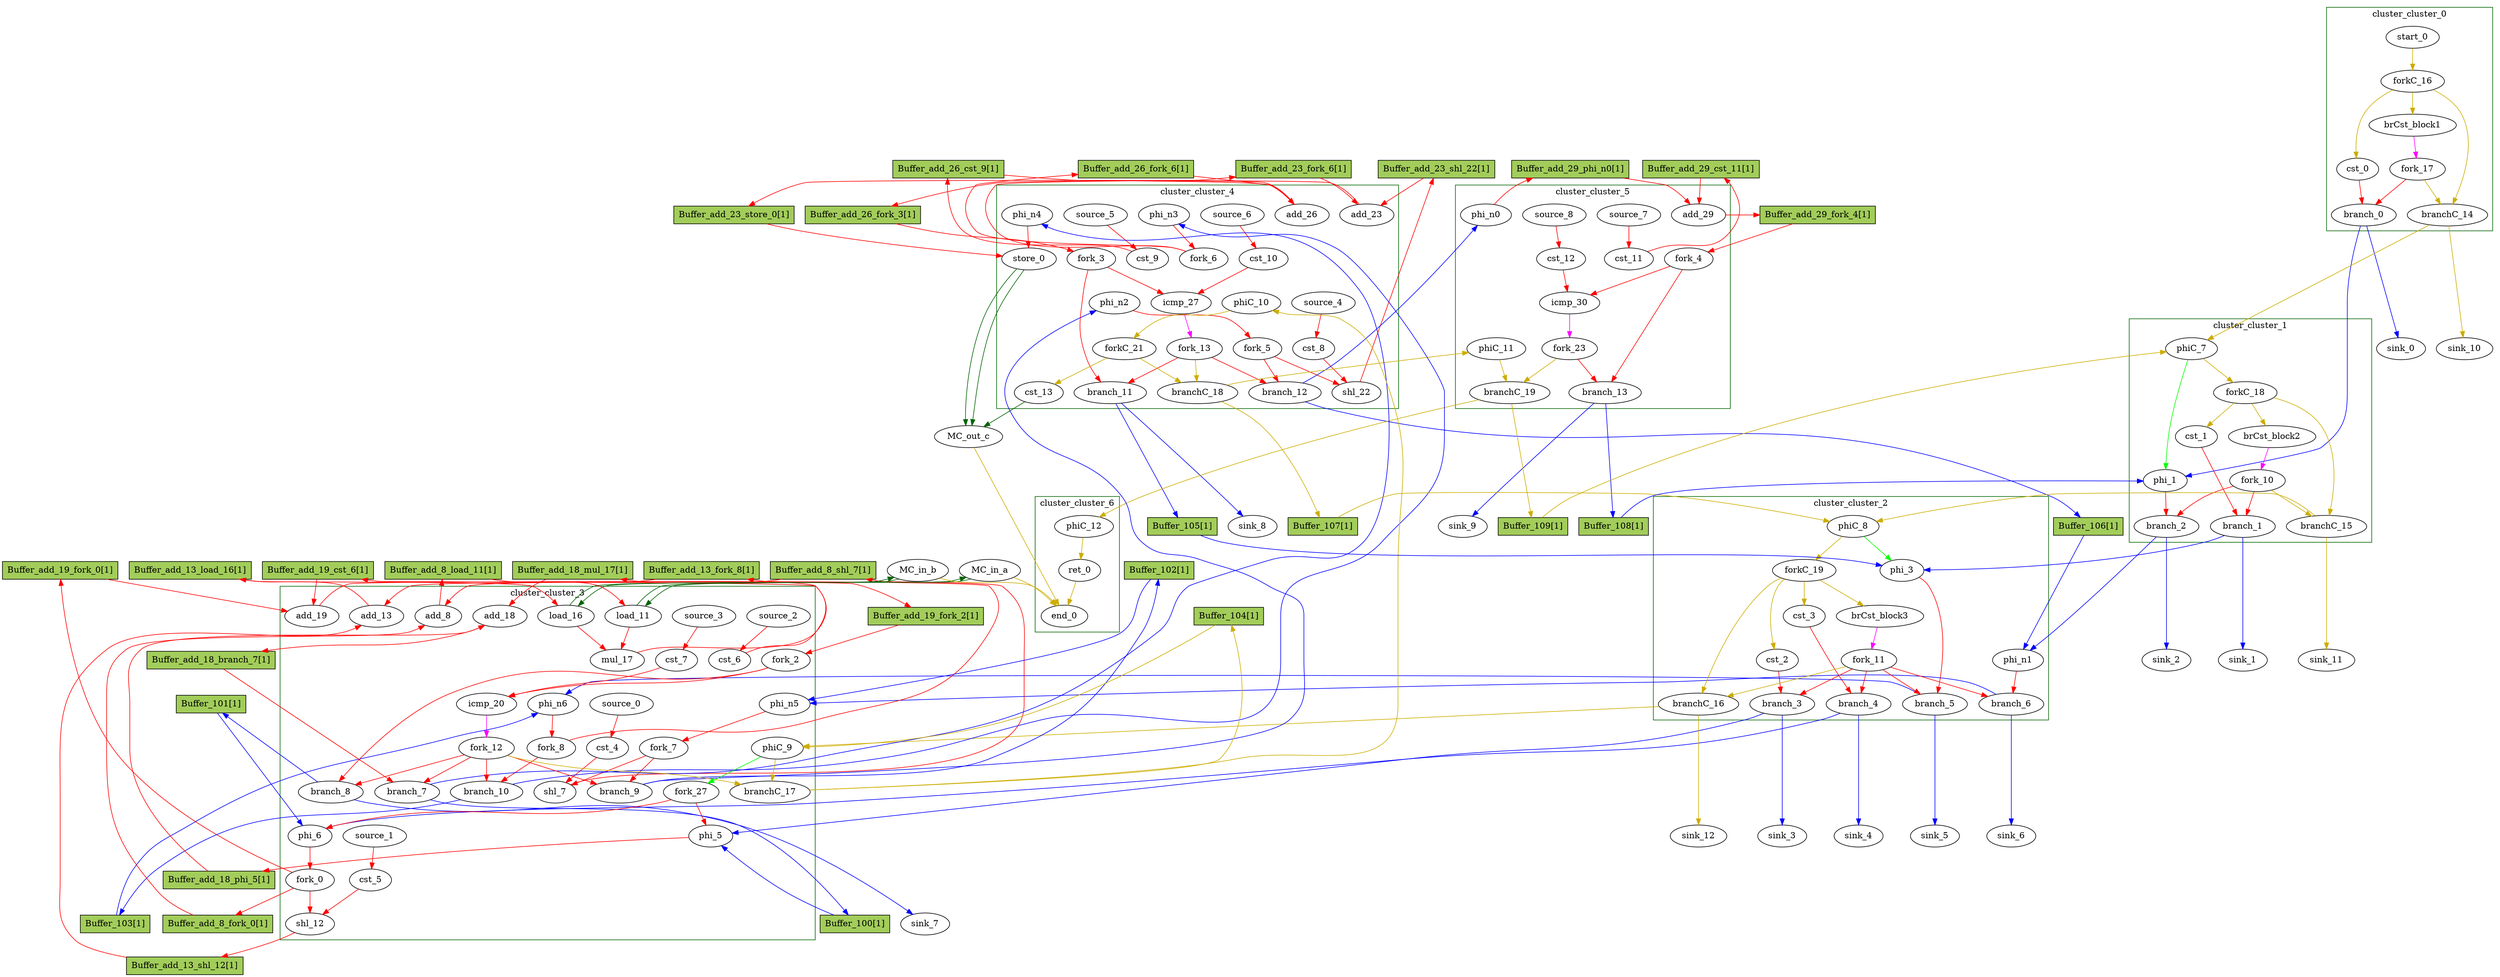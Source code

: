 Digraph G {
	splines=spline;
	subgraph cluster_cluster_cluster_6 {
	color = "darkgreen";
label = "cluster_cluster_6";
		"ret_0" [type="Operator", in="in1:0 ", out="out1:0 ", bbID=7, II=1, delay=0.0, latency=0, op="ret_op"];
		"end_0" [type="Exit", in="in1:0*e in2:0*e in3:0*e in4:0 ", out="out1:0", bbID=0];
		"phiC_12" [type="Merge", in="in1:0 ", out="out1:0", bbID=7, delay=0.0];
	}
	subgraph cluster_cluster_cluster_4 {
	color = "darkgreen";
label = "cluster_cluster_4";
		"cst_8" [type="Constant", in="in1:3", out="out1:3", bbID=5, value="0x00000005"];
		"shl_22" [type="Operator", in="in1:11 in2:11 ", out="out1:11 ", bbID=5, II=1, delay=0.0, latency=0, op="shl_op"];
		"add_23" [type="Operator", in="in1:12 in2:12 ", out="out1:12 ", bbID=5, II=1, delay=2.287, latency=0, op="add_op"];
		"store_0" [type="Operator", in="in1:32 in2:12 ", out="out1:32 out2:12 ", bbID=5, II=1, delay=0.672, latency=0, op="mc_store_op", portId=0];
		"cst_9" [type="Constant", in="in1:1", out="out1:1", bbID=5, value="0x00000001"];
		"add_26" [type="Operator", in="in1:6 in2:6 ", out="out1:6 ", bbID=5, II=1, delay=2.287, latency=0, op="add_op"];
		"cst_10" [type="Constant", in="in1:6", out="out1:6", bbID=5, value="0x00000020"];
		"icmp_27" [type="Operator", in="in1:6 in2:6 ", out="out1:1 ", bbID=5, II=1, delay=1.907, latency=0, op="icmp_ult_op"];
		"phi_n2" [type="Merge", in="in1:6 ", out="out1:6", bbID=5, delay=0.0];
		"phi_n3" [type="Merge", in="in1:6 ", out="out1:6", bbID=5, delay=0.0];
		"phi_n4" [type="Merge", in="in1:32 ", out="out1:32", bbID=5, delay=0.0];
		"fork_3" [type="Fork", in="in1:6", out="out1:6 out2:6 ", bbID=5];
		"fork_5" [type="Fork", in="in1:6", out="out1:6 out2:6 ", bbID=5];
		"fork_6" [type="Fork", in="in1:6", out="out1:6 out2:6 ", bbID=5];
		"branch_11" [type="Branch", in="in1:6 in2?:1", out="out1+:6 out2-:6", bbID=5];
		"branch_12" [type="Branch", in="in1:6 in2?:1", out="out1+:6 out2-:6", bbID=5];
		"fork_13" [type="Fork", in="in1:1", out="out1:1 out2:1 out3:1 ", bbID=5];
		"cst_13" [type="Constant", in="in1:1", out="out1:1", bbID=5, value="0x00000001"];
		"phiC_10" [type="Merge", in="in1:0 ", out="out1:0", bbID=5, delay=0.0];
		"forkC_21" [type="Fork", in="in1:0", out="out1:0 out2:0 ", bbID=5];
		"branchC_18" [type="Branch", in="in1:0 in2?:1", out="out1+:0 out2-:0", bbID=5];
		"source_4" [type="Source", out="out1:3", bbID=5];
		"source_5" [type="Source", out="out1:1", bbID=5];
		"source_6" [type="Source", out="out1:6", bbID=5];
	}
	subgraph cluster_cluster_cluster_0 {
	color = "darkgreen";
label = "cluster_cluster_0";
		"brCst_block1" [type="Constant", in="in1:1", out="out1:1", bbID=1, value="0x1"];
		"cst_0" [type="Constant", in="in1:1", out="out1:1", bbID=1, value="0x00000000"];
		"branch_0" [type="Branch", in="in1:1 in2?:1", out="out1+:1 out2-:1", bbID=1];
		"start_0" [type="Entry", in="in1:0", out="out1:0", bbID=1, control="true"];
		"forkC_16" [type="Fork", in="in1:0", out="out1:0 out2:0 out3:0 ", bbID=1];
		"branchC_14" [type="Branch", in="in1:0 in2?:1", out="out1+:0 out2-:0", bbID=1];
		"fork_17" [type="Fork", in="in1:1", out="out1:1 out2:1 ", bbID=1];
	}
	subgraph cluster_cluster_cluster_5 {
	color = "darkgreen";
label = "cluster_cluster_5";
		"cst_11" [type="Constant", in="in1:1", out="out1:1", bbID=6, value="0x00000001"];
		"add_29" [type="Operator", in="in1:6 in2:6 ", out="out1:6 ", bbID=6, II=1, delay=2.287, latency=0, op="add_op"];
		"cst_12" [type="Constant", in="in1:6", out="out1:6", bbID=6, value="0x00000020"];
		"icmp_30" [type="Operator", in="in1:6 in2:6 ", out="out1:1 ", bbID=6, II=1, delay=1.907, latency=0, op="icmp_ult_op"];
		"phi_n0" [type="Merge", in="in1:6 ", out="out1:6", bbID=6, delay=0.0];
		"fork_4" [type="Fork", in="in1:6", out="out1:6 out2:6 ", bbID=6];
		"branch_13" [type="Branch", in="in1:6 in2?:1", out="out1+:6 out2-:6", bbID=6];
		"phiC_11" [type="Merge", in="in1:0 ", out="out1:0", bbID=6, delay=0.0];
		"branchC_19" [type="Branch", in="in1:0 in2?:1", out="out1+:0 out2-:0", bbID=6];
		"fork_23" [type="Fork", in="in1:1", out="out1:1 out2:1 ", bbID=6];
		"source_7" [type="Source", out="out1:1", bbID=6];
		"source_8" [type="Source", out="out1:6", bbID=6];
	}
	subgraph cluster_cluster_cluster_2 {
	color = "darkgreen";
label = "cluster_cluster_2";
		"phi_3" [type="Mux", in="in1?:1 in2:6 in3:6 ", out="out1:6", bbID=3, delay=1.397];
		"brCst_block3" [type="Constant", in="in1:1", out="out1:1", bbID=3, value="0x1"];
		"cst_2" [type="Constant", in="in1:1", out="out1:1", bbID=3, value="0x00000000"];
		"cst_3" [type="Constant", in="in1:1", out="out1:1", bbID=3, value="0x00000000"];
		"phi_n1" [type="Merge", in="in1:6 in2:6 ", out="out1:6", bbID=3, delay=1.397];
		"branch_3" [type="Branch", in="in1:1 in2?:1", out="out1+:1 out2-:1", bbID=3];
		"branch_4" [type="Branch", in="in1:1 in2?:1", out="out1+:1 out2-:1", bbID=3];
		"branch_5" [type="Branch", in="in1:6 in2?:1", out="out1+:6 out2-:6", bbID=3];
		"branch_6" [type="Branch", in="in1:6 in2?:1", out="out1+:6 out2-:6", bbID=3];
		"fork_11" [type="Fork", in="in1:1", out="out1:1 out2:1 out3:1 out4:1 out5:1 ", bbID=3];
		"phiC_8" [type="CntrlMerge", in="in1:0 in2:0 ", out="out1:0 out2?:1", bbID=3, delay=0.0];
		"forkC_19" [type="Fork", in="in1:0", out="out1:0 out2:0 out3:0 out4:0 ", bbID=3];
		"branchC_16" [type="Branch", in="in1:0 in2?:1", out="out1+:0 out2-:0", bbID=3];
	}
	subgraph cluster_cluster_cluster_1 {
	color = "darkgreen";
label = "cluster_cluster_1";
		"phi_1" [type="Mux", in="in1?:1 in2:6 in3:6 ", out="out1:6", bbID=2, delay=1.397];
		"brCst_block2" [type="Constant", in="in1:1", out="out1:1", bbID=2, value="0x1"];
		"cst_1" [type="Constant", in="in1:1", out="out1:1", bbID=2, value="0x00000000"];
		"branch_1" [type="Branch", in="in1:1 in2?:1", out="out1+:1 out2-:1", bbID=2];
		"branch_2" [type="Branch", in="in1:6 in2?:1", out="out1+:6 out2-:6", bbID=2];
		"fork_10" [type="Fork", in="in1:1", out="out1:1 out2:1 out3:1 ", bbID=2];
		"phiC_7" [type="CntrlMerge", in="in1:0 in2:0 ", out="out1:0 out2?:1", bbID=2, delay=0.0];
		"forkC_18" [type="Fork", in="in1:0", out="out1:0 out2:0 out3:0 ", bbID=2];
		"branchC_15" [type="Branch", in="in1:0 in2?:1", out="out1+:0 out2-:0", bbID=2];
	}
	subgraph cluster_cluster_cluster_3 {
	color = "darkgreen";
label = "cluster_cluster_3";
		"phi_5" [type="Mux", in="in1?:1 in2:32 in3:32 ", out="out1:32", bbID=4, delay=1.397];
		"phi_6" [type="Mux", in="in1?:1 in2:6 in3:6 ", out="out1:6", bbID=4, delay=1.397];
		"cst_4" [type="Constant", in="in1:3", out="out1:3", bbID=4, value="0x00000005"];
		"shl_7" [type="Operator", in="in1:11 in2:11 ", out="out1:11 ", bbID=4, II=1, delay=0.0, latency=0, op="shl_op"];
		"add_8" [type="Operator", in="in1:12 in2:12 ", out="out1:12 ", bbID=4, II=1, delay=2.287, latency=0, op="add_op"];
		"load_11" [type="Operator", in="in1:32 in2:12 ", out="out1:32 out2:12 ", bbID=4, II=1, delay=1.412, latency=2, op="mc_load_op", portId=0];
		"cst_5" [type="Constant", in="in1:3", out="out1:3", bbID=4, value="0x00000005"];
		"shl_12" [type="Operator", in="in1:11 in2:11 ", out="out1:11 ", bbID=4, II=1, delay=0.0, latency=0, op="shl_op"];
		"add_13" [type="Operator", in="in1:12 in2:12 ", out="out1:12 ", bbID=4, II=1, delay=2.287, latency=0, op="add_op"];
		"load_16" [type="Operator", in="in1:32 in2:12 ", out="out1:32 out2:12 ", bbID=4, II=1, delay=1.412, latency=2, op="mc_load_op", portId=0];
		"mul_17" [type="Operator", in="in1:32 in2:32", out="out1:32 ", bbID=4, II=1, delay=0.0, latency=4, op="mul_op"];
		"add_18" [type="Operator", in="in1:32 in2:32 ", out="out1:32 ", bbID=4, II=1, delay=2.287, latency=0, op="add_op"];
		"cst_6" [type="Constant", in="in1:1", out="out1:1", bbID=4, value="0x00000001"];
		"add_19" [type="Operator", in="in1:6 in2:6 ", out="out1:6 ", bbID=4, II=1, delay=2.287, latency=0, op="add_op"];
		"cst_7" [type="Constant", in="in1:6", out="out1:6", bbID=4, value="0x00000020"];
		"icmp_20" [type="Operator", in="in1:6 in2:6 ", out="out1:1 ", bbID=4, II=1, delay=1.907, latency=0, op="icmp_ult_op"];
		"phi_n5" [type="Merge", in="in1:6 in2:6 ", out="out1:6", bbID=4, delay=1.397];
		"phi_n6" [type="Merge", in="in1:6 in2:6 ", out="out1:6", bbID=4, delay=1.397];
		"fork_0" [type="Fork", in="in1:6", out="out1:6 out2:6 out3:6 ", bbID=4];
		"fork_2" [type="Fork", in="in1:6", out="out1:6 out2:6 ", bbID=4];
		"fork_7" [type="Fork", in="in1:6", out="out1:6 out2:6 ", bbID=4];
		"fork_8" [type="Fork", in="in1:6", out="out1:6 out2:6 ", bbID=4];
		"branch_7" [type="Branch", in="in1:32 in2?:1", out="out1+:32 out2-:32", bbID=4];
		"branch_8" [type="Branch", in="in1:6 in2?:1", out="out1+:6 out2-:6", bbID=4];
		"branch_9" [type="Branch", in="in1:6 in2?:1", out="out1+:6 out2-:6", bbID=4];
		"branch_10" [type="Branch", in="in1:6 in2?:1", out="out1+:6 out2-:6", bbID=4];
		"fork_12" [type="Fork", in="in1:1", out="out1:1 out2:1 out3:1 out4:1 out5:1 ", bbID=4];
		"phiC_9" [type="CntrlMerge", in="in1:0 in2:0 ", out="out1:0 out2?:1", bbID=4, delay=0.0];
		"branchC_17" [type="Branch", in="in1:0 in2?:1", out="out1+:0 out2-:0", bbID=4];
		"source_0" [type="Source", out="out1:3", bbID=4];
		"source_1" [type="Source", out="out1:3", bbID=4];
		"source_2" [type="Source", out="out1:1", bbID=4];
		"source_3" [type="Source", out="out1:6", bbID=4];
		"fork_27" [type="Fork", in="in1:1", out="out1:1 out2:1 ", bbID=4];
	}
		"MC_in_a" [type="MC", in="in1:12*l0a ", out="out1:32*l0d out2:0*e ", bbID=0, bbcount=0, ldcount=1, memory="in_a", stcount=0];
		"MC_in_b" [type="MC", in="in1:12*l0a ", out="out1:32*l0d out2:0*e ", bbID=0, bbcount=0, ldcount=1, memory="in_b", stcount=0];
		"MC_out_c" [type="MC", in="in1:32*c0 in2:12*s0a in3:32*s0d ", out="out1:0*e ", bbID=0, bbcount=1, ldcount=0, memory="out_c", stcount=1];
		"sink_0" [type="Sink", in="in1:1", bbID=0];
		"sink_1" [type="Sink", in="in1:1", bbID=0];
		"sink_2" [type="Sink", in="in1:6", bbID=0];
		"sink_3" [type="Sink", in="in1:1", bbID=0];
		"sink_4" [type="Sink", in="in1:1", bbID=0];
		"sink_5" [type="Sink", in="in1:6", bbID=0];
		"sink_6" [type="Sink", in="in1:6", bbID=0];
		"sink_7" [type="Sink", in="in1:6", bbID=0];
		"sink_8" [type="Sink", in="in1:6", bbID=0];
		"sink_9" [type="Sink", in="in1:6", bbID=0];
		"sink_10" [type="Sink", in="in1:0", bbID=0];
		"sink_11" [type="Sink", in="in1:0", bbID=0];
		"sink_12" [type="Sink", in="in1:0", bbID=0];
		"Buffer_100" [type="Buffer", in="in1:32", out="out1:32", bbID=3, fillcolor="darkolivegreen3", height=0.4, label="Buffer_100[1]", shape="box", slots=1, style="filled", transparent="false"];
		"Buffer_101" [type="Buffer", in="in1:32", out="out1:32", bbID=3, fillcolor="darkolivegreen3", height=0.4, label="Buffer_101[1]", shape="box", slots=1, style="filled", transparent="false"];
		"Buffer_102" [type="Buffer", in="in1:32", out="out1:32", bbID=3, fillcolor="darkolivegreen3", height=0.4, label="Buffer_102[1]", shape="box", slots=1, style="filled", transparent="false"];
		"Buffer_103" [type="Buffer", in="in1:32", out="out1:32", bbID=3, fillcolor="darkolivegreen3", height=0.4, label="Buffer_103[1]", shape="box", slots=1, style="filled", transparent="false"];
		"Buffer_104" [type="Buffer", in="in1:32", out="out1:32", bbID=3, fillcolor="darkolivegreen3", height=0.4, label="Buffer_104[1]", shape="box", slots=1, style="filled", transparent="false"];
		"Buffer_105" [type="Buffer", in="in1:32", out="out1:32", bbID=3, fillcolor="darkolivegreen3", height=0.4, label="Buffer_105[1]", shape="box", slots=1, style="filled", transparent="false"];
		"Buffer_106" [type="Buffer", in="in1:32", out="out1:32", bbID=3, fillcolor="darkolivegreen3", height=0.4, label="Buffer_106[1]", shape="box", slots=1, style="filled", transparent="false"];
		"Buffer_107" [type="Buffer", in="in1:32", out="out1:32", bbID=3, fillcolor="darkolivegreen3", height=0.4, label="Buffer_107[1]", shape="box", slots=1, style="filled", transparent="false"];
		"Buffer_108" [type="Buffer", in="in1:32", out="out1:32", bbID=3, fillcolor="darkolivegreen3", height=0.4, label="Buffer_108[1]", shape="box", slots=1, style="filled", transparent="false"];
		"Buffer_109" [type="Buffer", in="in1:32", out="out1:32", bbID=3, fillcolor="darkolivegreen3", height=0.4, label="Buffer_109[1]", shape="box", slots=1, style="filled", transparent="false"];
		"Buffer_add_23_store_0" [type="Buffer", in="in1:32", out="out1:32", bbID=3, fillcolor="darkolivegreen3", height=0.4, label="Buffer_add_23_store_0[1]", shape="box", slots=1, style="filled", transparent="false"];
		"Buffer_add_23_shl_22" [type="Buffer", in="in1:32", out="out1:32", bbID=3, fillcolor="darkolivegreen3", height=0.4, label="Buffer_add_23_shl_22[1]", shape="box", slots=1, style="filled", transparent="false"];
		"Buffer_add_23_fork_6" [type="Buffer", in="in1:32", out="out1:32", bbID=3, fillcolor="darkolivegreen3", height=0.4, label="Buffer_add_23_fork_6[1]", shape="box", slots=1, style="filled", transparent="false"];
		"Buffer_add_26_fork_3" [type="Buffer", in="in1:32", out="out1:32", bbID=3, fillcolor="darkolivegreen3", height=0.4, label="Buffer_add_26_fork_3[1]", shape="box", slots=1, style="filled", transparent="false"];
		"Buffer_add_26_cst_9" [type="Buffer", in="in1:32", out="out1:32", bbID=3, fillcolor="darkolivegreen3", height=0.4, label="Buffer_add_26_cst_9[1]", shape="box", slots=1, style="filled", transparent="false"];
		"Buffer_add_26_fork_6" [type="Buffer", in="in1:32", out="out1:32", bbID=3, fillcolor="darkolivegreen3", height=0.4, label="Buffer_add_26_fork_6[1]", shape="box", slots=1, style="filled", transparent="false"];
		"Buffer_add_29_fork_4" [type="Buffer", in="in1:32", out="out1:32", bbID=3, fillcolor="darkolivegreen3", height=0.4, label="Buffer_add_29_fork_4[1]", shape="box", slots=1, style="filled", transparent="false"];
		"Buffer_add_29_cst_11" [type="Buffer", in="in1:32", out="out1:32", bbID=3, fillcolor="darkolivegreen3", height=0.4, label="Buffer_add_29_cst_11[1]", shape="box", slots=1, style="filled", transparent="false"];
		"Buffer_add_29_phi_n0" [type="Buffer", in="in1:32", out="out1:32", bbID=3, fillcolor="darkolivegreen3", height=0.4, label="Buffer_add_29_phi_n0[1]", shape="box", slots=1, style="filled", transparent="false"];
		"Buffer_add_8_load_11" [type="Buffer", in="in1:32", out="out1:32", bbID=3, fillcolor="darkolivegreen3", height=0.4, label="Buffer_add_8_load_11[1]", shape="box", slots=1, style="filled", transparent="false"];
		"Buffer_add_8_shl_7" [type="Buffer", in="in1:32", out="out1:32", bbID=3, fillcolor="darkolivegreen3", height=0.4, label="Buffer_add_8_shl_7[1]", shape="box", slots=1, style="filled", transparent="false"];
		"Buffer_add_8_fork_0" [type="Buffer", in="in1:32", out="out1:32", bbID=3, fillcolor="darkolivegreen3", height=0.4, label="Buffer_add_8_fork_0[1]", shape="box", slots=1, style="filled", transparent="false"];
		"Buffer_add_13_load_16" [type="Buffer", in="in1:32", out="out1:32", bbID=3, fillcolor="darkolivegreen3", height=0.4, label="Buffer_add_13_load_16[1]", shape="box", slots=1, style="filled", transparent="false"];
		"Buffer_add_13_shl_12" [type="Buffer", in="in1:32", out="out1:32", bbID=3, fillcolor="darkolivegreen3", height=0.4, label="Buffer_add_13_shl_12[1]", shape="box", slots=1, style="filled", transparent="false"];
		"Buffer_add_13_fork_8" [type="Buffer", in="in1:32", out="out1:32", bbID=3, fillcolor="darkolivegreen3", height=0.4, label="Buffer_add_13_fork_8[1]", shape="box", slots=1, style="filled", transparent="false"];
		"Buffer_add_18_branch_7" [type="Buffer", in="in1:32", out="out1:32", bbID=3, fillcolor="darkolivegreen3", height=0.4, label="Buffer_add_18_branch_7[1]", shape="box", slots=1, style="filled", transparent="false"];
		"Buffer_add_18_phi_5" [type="Buffer", in="in1:32", out="out1:32", bbID=3, fillcolor="darkolivegreen3", height=0.4, label="Buffer_add_18_phi_5[1]", shape="box", slots=1, style="filled", transparent="false"];
		"Buffer_add_18_mul_17" [type="Buffer", in="in1:32", out="out1:32", bbID=3, fillcolor="darkolivegreen3", height=0.4, label="Buffer_add_18_mul_17[1]", shape="box", slots=1, style="filled", transparent="false"];
		"Buffer_add_19_fork_2" [type="Buffer", in="in1:32", out="out1:32", bbID=3, fillcolor="darkolivegreen3", height=0.4, label="Buffer_add_19_fork_2[1]", shape="box", slots=1, style="filled", transparent="false"];
		"Buffer_add_19_cst_6" [type="Buffer", in="in1:32", out="out1:32", bbID=3, fillcolor="darkolivegreen3", height=0.4, label="Buffer_add_19_cst_6[1]", shape="box", slots=1, style="filled", transparent="false"];
		"Buffer_add_19_fork_0" [type="Buffer", in="in1:32", out="out1:32", bbID=3, fillcolor="darkolivegreen3", height=0.4, label="Buffer_add_19_fork_0[1]", shape="box", slots=1, style="filled", transparent="false"];
		"cst_8" -> "shl_22" [color = "red", from = "out1", to = "in2"];
		"shl_22" -> "Buffer_add_23_shl_22" [color = "red", from = "out1", to = "in1"];
		"add_23" -> "Buffer_add_23_store_0" [color = "red", from = "out1", to = "in1"];
		"store_0" -> "MC_out_c" [color = "darkgreen", mem_address = "true", from = "out2", to = "in2"];
		"store_0" -> "MC_out_c" [color = "darkgreen", mem_address = "false", from = "out1", to = "in3"];
		"cst_9" -> "Buffer_add_26_cst_9" [color = "red", from = "out1", to = "in1"];
		"add_26" -> "Buffer_add_26_fork_3" [color = "red", from = "out1", to = "in1"];
		"cst_10" -> "icmp_27" [color = "red", from = "out1", to = "in2"];
		"icmp_27" -> "fork_13" [color = "magenta", from = "out1", to = "in1"];
		"phi_n2" -> "fork_5" [color = "red", from = "out1", to = "in1"];
		"phi_n3" -> "fork_6" [color = "red", from = "out1", to = "in1"];
		"phi_n4" -> "store_0" [color = "red", from = "out1", to = "in1"];
		"fork_3" -> "icmp_27" [color = "red", from = "out1", to = "in1"];
		"fork_3" -> "branch_11" [color = "red", from = "out2", to = "in1"];
		"fork_5" -> "shl_22" [color = "red", from = "out1", to = "in1"];
		"fork_5" -> "branch_12" [color = "red", from = "out2", to = "in1"];
		"fork_6" -> "Buffer_add_23_fork_6" [color = "red", from = "out1", to = "in1"];
		"fork_6" -> "Buffer_add_26_fork_6" [color = "red", from = "out2", to = "in1"];
		"branch_11" -> "sink_8" [color = "blue", from = "out2", to = "in1", minlen = 3];
		"branch_11" -> "Buffer_105" [color = "blue", from = "out1", to = "in1", minlen = 3];
		"branch_12" -> "phi_n0" [color = "blue", from = "out2", to = "in1", minlen = 3];
		"branch_12" -> "Buffer_106" [color = "blue", from = "out1", to = "in1", minlen = 3];
		"fork_13" -> "branch_11" [color = "red", from = "out2", to = "in2"];
		"fork_13" -> "branch_12" [color = "red", from = "out1", to = "in2"];
		"fork_13" -> "branchC_18" [color = "gold3", from = "out3", to = "in2"];
		"cst_13" -> "MC_out_c" [color = "darkgreen", from = "out1", to = "in1"];
		"phiC_10" -> "forkC_21" [color = "gold3", from = "out1", to = "in1"];
		"forkC_21" -> "cst_13" [color = "gold3", from = "out1", to = "in1"];
		"forkC_21" -> "branchC_18" [color = "gold3", from = "out2", to = "in1"];
		"branchC_18" -> "phiC_11" [color = "gold3", from = "out2", to = "in1", minlen = 3];
		"branchC_18" -> "Buffer_107" [color = "gold3", from = "out1", to = "in1", minlen = 3];
		"source_4" -> "cst_8" [color = "red", from = "out1", to = "in1"];
		"source_5" -> "cst_9" [color = "red", from = "out1", to = "in1"];
		"source_6" -> "cst_10" [color = "red", from = "out1", to = "in1"];
		"ret_0" -> "end_0" [color = "gold3", from = "out1", to = "in4"];
		"phiC_12" -> "ret_0" [color = "gold3", from = "out1", to = "in1"];
		"brCst_block1" -> "fork_17" [color = "magenta", from = "out1", to = "in1"];
		"cst_0" -> "branch_0" [color = "red", from = "out1", to = "in1"];
		"branch_0" -> "phi_1" [color = "blue", from = "out1", to = "in2", minlen = 3];
		"branch_0" -> "sink_0" [color = "blue", from = "out2", to = "in1", minlen = 3];
		"start_0" -> "forkC_16" [color = "gold3", from = "out1", to = "in1"];
		"forkC_16" -> "brCst_block1" [color = "gold3", from = "out3", to = "in1"];
		"forkC_16" -> "cst_0" [color = "gold3", from = "out1", to = "in1"];
		"forkC_16" -> "branchC_14" [color = "gold3", from = "out2", to = "in1"];
		"branchC_14" -> "phiC_7" [color = "gold3", from = "out1", to = "in1", minlen = 3];
		"branchC_14" -> "sink_10" [color = "gold3", from = "out2", to = "in1", minlen = 3];
		"fork_17" -> "branch_0" [color = "red", from = "out1", to = "in2"];
		"fork_17" -> "branchC_14" [color = "gold3", from = "out2", to = "in2"];
		"cst_11" -> "Buffer_add_29_cst_11" [color = "red", from = "out1", to = "in1"];
		"add_29" -> "Buffer_add_29_fork_4" [color = "red", from = "out1", to = "in1"];
		"cst_12" -> "icmp_30" [color = "red", from = "out1", to = "in2"];
		"icmp_30" -> "fork_23" [color = "magenta", from = "out1", to = "in1"];
		"phi_n0" -> "Buffer_add_29_phi_n0" [color = "red", from = "out1", to = "in1"];
		"fork_4" -> "icmp_30" [color = "red", from = "out1", to = "in1"];
		"fork_4" -> "branch_13" [color = "red", from = "out2", to = "in1"];
		"branch_13" -> "sink_9" [color = "blue", from = "out2", to = "in1", minlen = 3];
		"branch_13" -> "Buffer_108" [color = "blue", from = "out1", to = "in1", minlen = 3];
		"phiC_11" -> "branchC_19" [color = "gold3", from = "out1", to = "in1"];
		"branchC_19" -> "phiC_12" [color = "gold3", from = "out2", to = "in1", minlen = 3];
		"branchC_19" -> "Buffer_109" [color = "gold3", from = "out1", to = "in1", minlen = 3];
		"fork_23" -> "branch_13" [color = "red", from = "out1", to = "in2"];
		"fork_23" -> "branchC_19" [color = "gold3", from = "out2", to = "in2"];
		"source_7" -> "cst_11" [color = "red", from = "out1", to = "in1"];
		"source_8" -> "cst_12" [color = "red", from = "out1", to = "in1"];
		"phi_3" -> "branch_5" [color = "red", from = "out1", to = "in1"];
		"brCst_block3" -> "fork_11" [color = "magenta", from = "out1", to = "in1"];
		"cst_2" -> "branch_3" [color = "red", from = "out1", to = "in1"];
		"cst_3" -> "branch_4" [color = "red", from = "out1", to = "in1"];
		"phi_n1" -> "branch_6" [color = "red", from = "out1", to = "in1"];
		"branch_3" -> "phi_5" [color = "blue", from = "out1", to = "in2", minlen = 3];
		"branch_3" -> "sink_3" [color = "blue", from = "out2", to = "in1", minlen = 3];
		"branch_4" -> "phi_6" [color = "blue", from = "out1", to = "in2", minlen = 3];
		"branch_4" -> "sink_4" [color = "blue", from = "out2", to = "in1", minlen = 3];
		"branch_5" -> "phi_n6" [color = "blue", from = "out1", to = "in1", minlen = 3];
		"branch_5" -> "sink_5" [color = "blue", from = "out2", to = "in1", minlen = 3];
		"branch_6" -> "phi_n5" [color = "blue", from = "out1", to = "in1", minlen = 3];
		"branch_6" -> "sink_6" [color = "blue", from = "out2", to = "in1", minlen = 3];
		"fork_11" -> "branch_3" [color = "red", from = "out4", to = "in2"];
		"fork_11" -> "branch_4" [color = "red", from = "out3", to = "in2"];
		"fork_11" -> "branch_5" [color = "red", from = "out2", to = "in2"];
		"fork_11" -> "branch_6" [color = "red", from = "out1", to = "in2"];
		"fork_11" -> "branchC_16" [color = "gold3", from = "out5", to = "in2"];
		"phiC_8" -> "phi_3" [color = "green", from = "out2", to = "in1"];
		"phiC_8" -> "forkC_19" [color = "gold3", from = "out1", to = "in1"];
		"forkC_19" -> "brCst_block3" [color = "gold3", from = "out4", to = "in1"];
		"forkC_19" -> "cst_2" [color = "gold3", from = "out1", to = "in1"];
		"forkC_19" -> "cst_3" [color = "gold3", from = "out2", to = "in1"];
		"forkC_19" -> "branchC_16" [color = "gold3", from = "out3", to = "in1"];
		"branchC_16" -> "phiC_9" [color = "gold3", from = "out1", to = "in1", minlen = 3];
		"branchC_16" -> "sink_12" [color = "gold3", from = "out2", to = "in1", minlen = 3];
		"phi_1" -> "branch_2" [color = "red", from = "out1", to = "in1"];
		"brCst_block2" -> "fork_10" [color = "magenta", from = "out1", to = "in1"];
		"cst_1" -> "branch_1" [color = "red", from = "out1", to = "in1"];
		"branch_1" -> "phi_3" [color = "blue", from = "out1", to = "in2", minlen = 3];
		"branch_1" -> "sink_1" [color = "blue", from = "out2", to = "in1", minlen = 3];
		"branch_2" -> "phi_n1" [color = "blue", from = "out1", to = "in1", minlen = 3];
		"branch_2" -> "sink_2" [color = "blue", from = "out2", to = "in1", minlen = 3];
		"fork_10" -> "branch_1" [color = "red", from = "out2", to = "in2"];
		"fork_10" -> "branch_2" [color = "red", from = "out1", to = "in2"];
		"fork_10" -> "branchC_15" [color = "gold3", from = "out3", to = "in2"];
		"phiC_7" -> "phi_1" [color = "green", from = "out2", to = "in1"];
		"phiC_7" -> "forkC_18" [color = "gold3", from = "out1", to = "in1"];
		"forkC_18" -> "brCst_block2" [color = "gold3", from = "out3", to = "in1"];
		"forkC_18" -> "cst_1" [color = "gold3", from = "out1", to = "in1"];
		"forkC_18" -> "branchC_15" [color = "gold3", from = "out2", to = "in1"];
		"branchC_15" -> "phiC_8" [color = "gold3", from = "out1", to = "in1", minlen = 3];
		"branchC_15" -> "sink_11" [color = "gold3", from = "out2", to = "in1", minlen = 3];
		"phi_5" -> "Buffer_add_18_phi_5" [color = "red", from = "out1", to = "in1"];
		"phi_6" -> "fork_0" [color = "red", from = "out1", to = "in1"];
		"cst_4" -> "shl_7" [color = "red", from = "out1", to = "in2"];
		"shl_7" -> "Buffer_add_8_shl_7" [color = "red", from = "out1", to = "in1"];
		"add_8" -> "Buffer_add_8_load_11" [color = "red", from = "out1", to = "in1"];
		"load_11" -> "mul_17" [color = "red", from = "out1", to = "in1"];
		"load_11" -> "MC_in_a" [color = "darkgreen", mem_address = "true", from = "out2", to = "in1"];
		"cst_5" -> "shl_12" [color = "red", from = "out1", to = "in2"];
		"shl_12" -> "Buffer_add_13_shl_12" [color = "red", from = "out1", to = "in1"];
		"add_13" -> "Buffer_add_13_load_16" [color = "red", from = "out1", to = "in1"];
		"load_16" -> "mul_17" [color = "red", from = "out1", to = "in2"];
		"load_16" -> "MC_in_b" [color = "darkgreen", mem_address = "true", from = "out2", to = "in1"];
		"mul_17" -> "Buffer_add_18_mul_17" [color = "red", from = "out1", to = "in1"];
		"add_18" -> "Buffer_add_18_branch_7" [color = "red", from = "out1", to = "in1"];
		"cst_6" -> "Buffer_add_19_cst_6" [color = "red", from = "out1", to = "in1"];
		"add_19" -> "Buffer_add_19_fork_2" [color = "red", from = "out1", to = "in1"];
		"cst_7" -> "icmp_20" [color = "red", from = "out1", to = "in2"];
		"icmp_20" -> "fork_12" [color = "magenta", from = "out1", to = "in1"];
		"phi_n5" -> "fork_7" [color = "red", from = "out1", to = "in1"];
		"phi_n6" -> "fork_8" [color = "red", from = "out1", to = "in1"];
		"fork_0" -> "shl_12" [color = "red", from = "out2", to = "in1"];
		"fork_0" -> "Buffer_add_8_fork_0" [color = "red", from = "out1", to = "in1"];
		"fork_0" -> "Buffer_add_19_fork_0" [color = "red", from = "out3", to = "in1"];
		"fork_2" -> "icmp_20" [color = "red", from = "out1", to = "in1"];
		"fork_2" -> "branch_8" [color = "red", from = "out2", to = "in1"];
		"fork_7" -> "shl_7" [color = "red", from = "out1", to = "in1"];
		"fork_7" -> "branch_9" [color = "red", from = "out2", to = "in1"];
		"fork_8" -> "branch_10" [color = "red", from = "out2", to = "in1"];
		"fork_8" -> "Buffer_add_13_fork_8" [color = "red", from = "out1", to = "in1"];
		"branch_7" -> "phi_n4" [color = "blue", from = "out2", to = "in1", minlen = 3];
		"branch_7" -> "Buffer_100" [color = "blue", from = "out1", to = "in1", minlen = 3];
		"branch_8" -> "sink_7" [color = "blue", from = "out2", to = "in1", minlen = 3];
		"branch_8" -> "Buffer_101" [color = "blue", from = "out1", to = "in1", minlen = 3];
		"branch_9" -> "phi_n2" [color = "blue", from = "out2", to = "in1", minlen = 3];
		"branch_9" -> "Buffer_102" [color = "blue", from = "out1", to = "in1", minlen = 3];
		"branch_10" -> "phi_n3" [color = "blue", from = "out2", to = "in1", minlen = 3];
		"branch_10" -> "Buffer_103" [color = "blue", from = "out1", to = "in1", minlen = 3];
		"fork_12" -> "branch_7" [color = "red", from = "out4", to = "in2"];
		"fork_12" -> "branch_8" [color = "red", from = "out3", to = "in2"];
		"fork_12" -> "branch_9" [color = "red", from = "out2", to = "in2"];
		"fork_12" -> "branch_10" [color = "red", from = "out1", to = "in2"];
		"fork_12" -> "branchC_17" [color = "gold3", from = "out5", to = "in2"];
		"phiC_9" -> "branchC_17" [color = "gold3", from = "out1", to = "in1"];
		"phiC_9" -> "fork_27" [color = "green", from = "out2", to = "in1"];
		"branchC_17" -> "phiC_10" [color = "gold3", from = "out2", to = "in1", minlen = 3];
		"branchC_17" -> "Buffer_104" [color = "gold3", from = "out1", to = "in1", minlen = 3];
		"source_0" -> "cst_4" [color = "red", from = "out1", to = "in1"];
		"source_1" -> "cst_5" [color = "red", from = "out1", to = "in1"];
		"source_2" -> "cst_6" [color = "red", from = "out1", to = "in1"];
		"source_3" -> "cst_7" [color = "red", from = "out1", to = "in1"];
		"fork_27" -> "phi_5" [color = "red", from = "out1", to = "in1"];
		"fork_27" -> "phi_6" [color = "red", from = "out2", to = "in1"];
		"MC_in_a" -> "end_0" [color = "gold3", from = "out2", to = "in1"];
		"MC_in_a" -> "load_11" [color = "darkgreen", mem_address = "false", from = "out1", to = "in1"];
		"MC_in_b" -> "end_0" [color = "gold3", from = "out2", to = "in2"];
		"MC_in_b" -> "load_16" [color = "darkgreen", mem_address = "false", from = "out1", to = "in1"];
		"MC_out_c" -> "end_0" [color = "gold3", from = "out1", to = "in3"];
		"Buffer_100" -> "phi_5" [color = "blue", from = "out1", to = "in3", minlen = 3];
		"Buffer_101" -> "phi_6" [color = "blue", from = "out1", to = "in3", minlen = 3];
		"Buffer_102" -> "phi_n5" [color = "blue", from = "out1", to = "in2", minlen = 3];
		"Buffer_103" -> "phi_n6" [color = "blue", from = "out1", to = "in2", minlen = 3];
		"Buffer_104" -> "phiC_9" [color = "gold3", from = "out1", to = "in2", minlen = 3];
		"Buffer_105" -> "phi_3" [color = "blue", from = "out1", to = "in3", minlen = 3];
		"Buffer_106" -> "phi_n1" [color = "blue", from = "out1", to = "in2", minlen = 3];
		"Buffer_107" -> "phiC_8" [color = "gold3", from = "out1", to = "in2", minlen = 3];
		"Buffer_108" -> "phi_1" [color = "blue", from = "out1", to = "in3", minlen = 3];
		"Buffer_109" -> "phiC_7" [color = "gold3", from = "out1", to = "in2", minlen = 3];
		"Buffer_add_23_store_0" -> "store_0" [color = "red", from = "out1", to = "in2"];
		"Buffer_add_23_shl_22" -> "add_23" [color = "red", from = "out1", to = "in1"];
		"Buffer_add_23_fork_6" -> "add_23" [color = "red", from = "out1", to = "in2"];
		"Buffer_add_26_fork_3" -> "fork_3" [color = "red", from = "out1", to = "in1"];
		"Buffer_add_26_cst_9" -> "add_26" [color = "red", from = "out1", to = "in2"];
		"Buffer_add_26_fork_6" -> "add_26" [color = "red", from = "out1", to = "in1"];
		"Buffer_add_29_fork_4" -> "fork_4" [color = "red", from = "out1", to = "in1"];
		"Buffer_add_29_cst_11" -> "add_29" [color = "red", from = "out1", to = "in2"];
		"Buffer_add_29_phi_n0" -> "add_29" [color = "red", from = "out1", to = "in1"];
		"Buffer_add_8_load_11" -> "load_11" [color = "red", from = "out1", to = "in2"];
		"Buffer_add_8_shl_7" -> "add_8" [color = "red", from = "out1", to = "in1"];
		"Buffer_add_8_fork_0" -> "add_8" [color = "red", from = "out1", to = "in2"];
		"Buffer_add_13_load_16" -> "load_16" [color = "red", from = "out1", to = "in2"];
		"Buffer_add_13_shl_12" -> "add_13" [color = "red", from = "out1", to = "in1"];
		"Buffer_add_13_fork_8" -> "add_13" [color = "red", from = "out1", to = "in2"];
		"Buffer_add_18_branch_7" -> "branch_7" [color = "red", from = "out1", to = "in1"];
		"Buffer_add_18_phi_5" -> "add_18" [color = "red", from = "out1", to = "in1"];
		"Buffer_add_18_mul_17" -> "add_18" [color = "red", from = "out1", to = "in2"];
		"Buffer_add_19_fork_2" -> "fork_2" [color = "red", from = "out1", to = "in1"];
		"Buffer_add_19_cst_6" -> "add_19" [color = "red", from = "out1", to = "in2"];
		"Buffer_add_19_fork_0" -> "add_19" [color = "red", from = "out1", to = "in1"];
}
